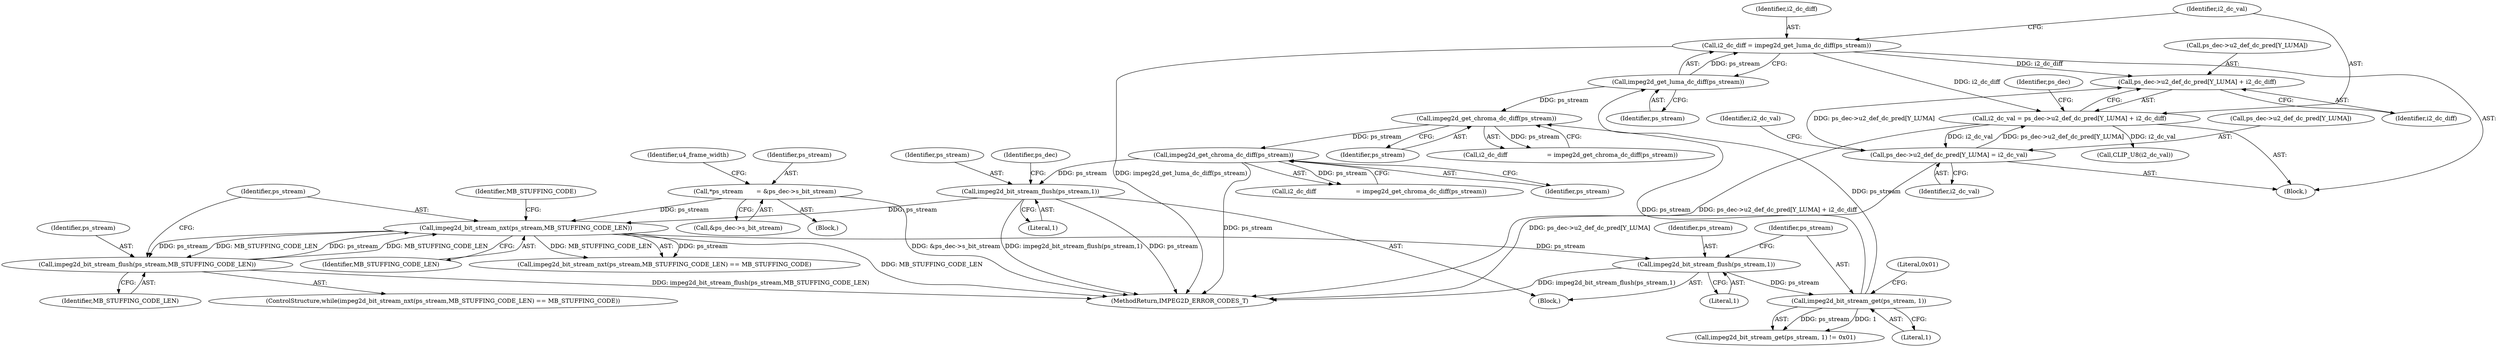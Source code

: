 digraph "0_Android_ffab15eb80630dc799eb410855c93525b75233c3_1@array" {
"1000262" [label="(Call,ps_dec->u2_def_dc_pred[Y_LUMA] + i2_dc_diff)"];
"1000269" [label="(Call,ps_dec->u2_def_dc_pred[Y_LUMA] = i2_dc_val)"];
"1000260" [label="(Call,i2_dc_val = ps_dec->u2_def_dc_pred[Y_LUMA] + i2_dc_diff)"];
"1000256" [label="(Call,i2_dc_diff = impeg2d_get_luma_dc_diff(ps_stream))"];
"1000258" [label="(Call,impeg2d_get_luma_dc_diff(ps_stream))"];
"1000219" [label="(Call,impeg2d_bit_stream_get(ps_stream, 1))"];
"1000214" [label="(Call,impeg2d_bit_stream_flush(ps_stream,1))"];
"1000207" [label="(Call,impeg2d_bit_stream_nxt(ps_stream,MB_STUFFING_CODE_LEN))"];
"1000125" [label="(Call,*ps_stream       = &ps_dec->s_bit_stream)"];
"1000409" [label="(Call,impeg2d_bit_stream_flush(ps_stream,1))"];
"1000341" [label="(Call,impeg2d_get_chroma_dc_diff(ps_stream))"];
"1000304" [label="(Call,impeg2d_get_chroma_dc_diff(ps_stream))"];
"1000211" [label="(Call,impeg2d_bit_stream_flush(ps_stream,MB_STUFFING_CODE_LEN))"];
"1000127" [label="(Call,&ps_dec->s_bit_stream)"];
"1000212" [label="(Identifier,ps_stream)"];
"1000430" [label="(MethodReturn,IMPEG2D_ERROR_CODES_T)"];
"1000215" [label="(Identifier,ps_stream)"];
"1000263" [label="(Call,ps_dec->u2_def_dc_pred[Y_LUMA])"];
"1000208" [label="(Identifier,ps_stream)"];
"1000218" [label="(Call,impeg2d_bit_stream_get(ps_stream, 1) != 0x01)"];
"1000221" [label="(Literal,1)"];
"1000415" [label="(Identifier,ps_dec)"];
"1000270" [label="(Call,ps_dec->u2_def_dc_pred[Y_LUMA])"];
"1000260" [label="(Call,i2_dc_val = ps_dec->u2_def_dc_pred[Y_LUMA] + i2_dc_diff)"];
"1000222" [label="(Literal,0x01)"];
"1000277" [label="(Identifier,i2_dc_val)"];
"1000339" [label="(Call,i2_dc_diff                     = impeg2d_get_chroma_dc_diff(ps_stream))"];
"1000302" [label="(Call,i2_dc_diff                     = impeg2d_get_chroma_dc_diff(ps_stream))"];
"1000272" [label="(Identifier,ps_dec)"];
"1000210" [label="(Identifier,MB_STUFFING_CODE)"];
"1000233" [label="(Block,)"];
"1000342" [label="(Identifier,ps_stream)"];
"1000219" [label="(Call,impeg2d_bit_stream_get(ps_stream, 1))"];
"1000216" [label="(Literal,1)"];
"1000126" [label="(Identifier,ps_stream)"];
"1000409" [label="(Call,impeg2d_bit_stream_flush(ps_stream,1))"];
"1000207" [label="(Call,impeg2d_bit_stream_nxt(ps_stream,MB_STUFFING_CODE_LEN))"];
"1000411" [label="(Literal,1)"];
"1000410" [label="(Identifier,ps_stream)"];
"1000341" [label="(Call,impeg2d_get_chroma_dc_diff(ps_stream))"];
"1000269" [label="(Call,ps_dec->u2_def_dc_pred[Y_LUMA] = i2_dc_val)"];
"1000268" [label="(Identifier,i2_dc_diff)"];
"1000275" [label="(Identifier,i2_dc_val)"];
"1000262" [label="(Call,ps_dec->u2_def_dc_pred[Y_LUMA] + i2_dc_diff)"];
"1000278" [label="(Call,CLIP_U8(i2_dc_val))"];
"1000305" [label="(Identifier,ps_stream)"];
"1000261" [label="(Identifier,i2_dc_val)"];
"1000205" [label="(ControlStructure,while(impeg2d_bit_stream_nxt(ps_stream,MB_STUFFING_CODE_LEN) == MB_STUFFING_CODE))"];
"1000258" [label="(Call,impeg2d_get_luma_dc_diff(ps_stream))"];
"1000256" [label="(Call,i2_dc_diff = impeg2d_get_luma_dc_diff(ps_stream))"];
"1000211" [label="(Call,impeg2d_bit_stream_flush(ps_stream,MB_STUFFING_CODE_LEN))"];
"1000125" [label="(Call,*ps_stream       = &ps_dec->s_bit_stream)"];
"1000304" [label="(Call,impeg2d_get_chroma_dc_diff(ps_stream))"];
"1000259" [label="(Identifier,ps_stream)"];
"1000115" [label="(Block,)"];
"1000213" [label="(Identifier,MB_STUFFING_CODE_LEN)"];
"1000220" [label="(Identifier,ps_stream)"];
"1000214" [label="(Call,impeg2d_bit_stream_flush(ps_stream,1))"];
"1000209" [label="(Identifier,MB_STUFFING_CODE_LEN)"];
"1000166" [label="(Block,)"];
"1000135" [label="(Identifier,u4_frame_width)"];
"1000257" [label="(Identifier,i2_dc_diff)"];
"1000206" [label="(Call,impeg2d_bit_stream_nxt(ps_stream,MB_STUFFING_CODE_LEN) == MB_STUFFING_CODE)"];
"1000262" -> "1000260"  [label="AST: "];
"1000262" -> "1000268"  [label="CFG: "];
"1000263" -> "1000262"  [label="AST: "];
"1000268" -> "1000262"  [label="AST: "];
"1000260" -> "1000262"  [label="CFG: "];
"1000269" -> "1000262"  [label="DDG: ps_dec->u2_def_dc_pred[Y_LUMA]"];
"1000256" -> "1000262"  [label="DDG: i2_dc_diff"];
"1000269" -> "1000233"  [label="AST: "];
"1000269" -> "1000275"  [label="CFG: "];
"1000270" -> "1000269"  [label="AST: "];
"1000275" -> "1000269"  [label="AST: "];
"1000277" -> "1000269"  [label="CFG: "];
"1000269" -> "1000430"  [label="DDG: ps_dec->u2_def_dc_pred[Y_LUMA]"];
"1000269" -> "1000260"  [label="DDG: ps_dec->u2_def_dc_pred[Y_LUMA]"];
"1000260" -> "1000269"  [label="DDG: i2_dc_val"];
"1000260" -> "1000233"  [label="AST: "];
"1000261" -> "1000260"  [label="AST: "];
"1000272" -> "1000260"  [label="CFG: "];
"1000260" -> "1000430"  [label="DDG: ps_dec->u2_def_dc_pred[Y_LUMA] + i2_dc_diff"];
"1000256" -> "1000260"  [label="DDG: i2_dc_diff"];
"1000260" -> "1000278"  [label="DDG: i2_dc_val"];
"1000256" -> "1000233"  [label="AST: "];
"1000256" -> "1000258"  [label="CFG: "];
"1000257" -> "1000256"  [label="AST: "];
"1000258" -> "1000256"  [label="AST: "];
"1000261" -> "1000256"  [label="CFG: "];
"1000256" -> "1000430"  [label="DDG: impeg2d_get_luma_dc_diff(ps_stream)"];
"1000258" -> "1000256"  [label="DDG: ps_stream"];
"1000258" -> "1000259"  [label="CFG: "];
"1000259" -> "1000258"  [label="AST: "];
"1000219" -> "1000258"  [label="DDG: ps_stream"];
"1000258" -> "1000304"  [label="DDG: ps_stream"];
"1000219" -> "1000218"  [label="AST: "];
"1000219" -> "1000221"  [label="CFG: "];
"1000220" -> "1000219"  [label="AST: "];
"1000221" -> "1000219"  [label="AST: "];
"1000222" -> "1000219"  [label="CFG: "];
"1000219" -> "1000218"  [label="DDG: ps_stream"];
"1000219" -> "1000218"  [label="DDG: 1"];
"1000214" -> "1000219"  [label="DDG: ps_stream"];
"1000219" -> "1000304"  [label="DDG: ps_stream"];
"1000214" -> "1000166"  [label="AST: "];
"1000214" -> "1000216"  [label="CFG: "];
"1000215" -> "1000214"  [label="AST: "];
"1000216" -> "1000214"  [label="AST: "];
"1000220" -> "1000214"  [label="CFG: "];
"1000214" -> "1000430"  [label="DDG: impeg2d_bit_stream_flush(ps_stream,1)"];
"1000207" -> "1000214"  [label="DDG: ps_stream"];
"1000207" -> "1000206"  [label="AST: "];
"1000207" -> "1000209"  [label="CFG: "];
"1000208" -> "1000207"  [label="AST: "];
"1000209" -> "1000207"  [label="AST: "];
"1000210" -> "1000207"  [label="CFG: "];
"1000207" -> "1000430"  [label="DDG: MB_STUFFING_CODE_LEN"];
"1000207" -> "1000206"  [label="DDG: ps_stream"];
"1000207" -> "1000206"  [label="DDG: MB_STUFFING_CODE_LEN"];
"1000125" -> "1000207"  [label="DDG: ps_stream"];
"1000409" -> "1000207"  [label="DDG: ps_stream"];
"1000211" -> "1000207"  [label="DDG: ps_stream"];
"1000211" -> "1000207"  [label="DDG: MB_STUFFING_CODE_LEN"];
"1000207" -> "1000211"  [label="DDG: ps_stream"];
"1000207" -> "1000211"  [label="DDG: MB_STUFFING_CODE_LEN"];
"1000125" -> "1000115"  [label="AST: "];
"1000125" -> "1000127"  [label="CFG: "];
"1000126" -> "1000125"  [label="AST: "];
"1000127" -> "1000125"  [label="AST: "];
"1000135" -> "1000125"  [label="CFG: "];
"1000125" -> "1000430"  [label="DDG: &ps_dec->s_bit_stream"];
"1000409" -> "1000166"  [label="AST: "];
"1000409" -> "1000411"  [label="CFG: "];
"1000410" -> "1000409"  [label="AST: "];
"1000411" -> "1000409"  [label="AST: "];
"1000415" -> "1000409"  [label="CFG: "];
"1000409" -> "1000430"  [label="DDG: impeg2d_bit_stream_flush(ps_stream,1)"];
"1000409" -> "1000430"  [label="DDG: ps_stream"];
"1000341" -> "1000409"  [label="DDG: ps_stream"];
"1000341" -> "1000339"  [label="AST: "];
"1000341" -> "1000342"  [label="CFG: "];
"1000342" -> "1000341"  [label="AST: "];
"1000339" -> "1000341"  [label="CFG: "];
"1000341" -> "1000430"  [label="DDG: ps_stream"];
"1000341" -> "1000339"  [label="DDG: ps_stream"];
"1000304" -> "1000341"  [label="DDG: ps_stream"];
"1000304" -> "1000302"  [label="AST: "];
"1000304" -> "1000305"  [label="CFG: "];
"1000305" -> "1000304"  [label="AST: "];
"1000302" -> "1000304"  [label="CFG: "];
"1000304" -> "1000302"  [label="DDG: ps_stream"];
"1000211" -> "1000205"  [label="AST: "];
"1000211" -> "1000213"  [label="CFG: "];
"1000212" -> "1000211"  [label="AST: "];
"1000213" -> "1000211"  [label="AST: "];
"1000208" -> "1000211"  [label="CFG: "];
"1000211" -> "1000430"  [label="DDG: impeg2d_bit_stream_flush(ps_stream,MB_STUFFING_CODE_LEN)"];
}
